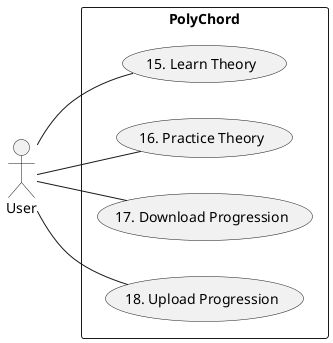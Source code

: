 @startuml
left to right direction
actor User
rectangle PolyChord {
User -- (15. Learn Theory)
User -- (16. Practice Theory)
User -- (17. Download Progression)
User -- (18. Upload Progression)
}
@enduml